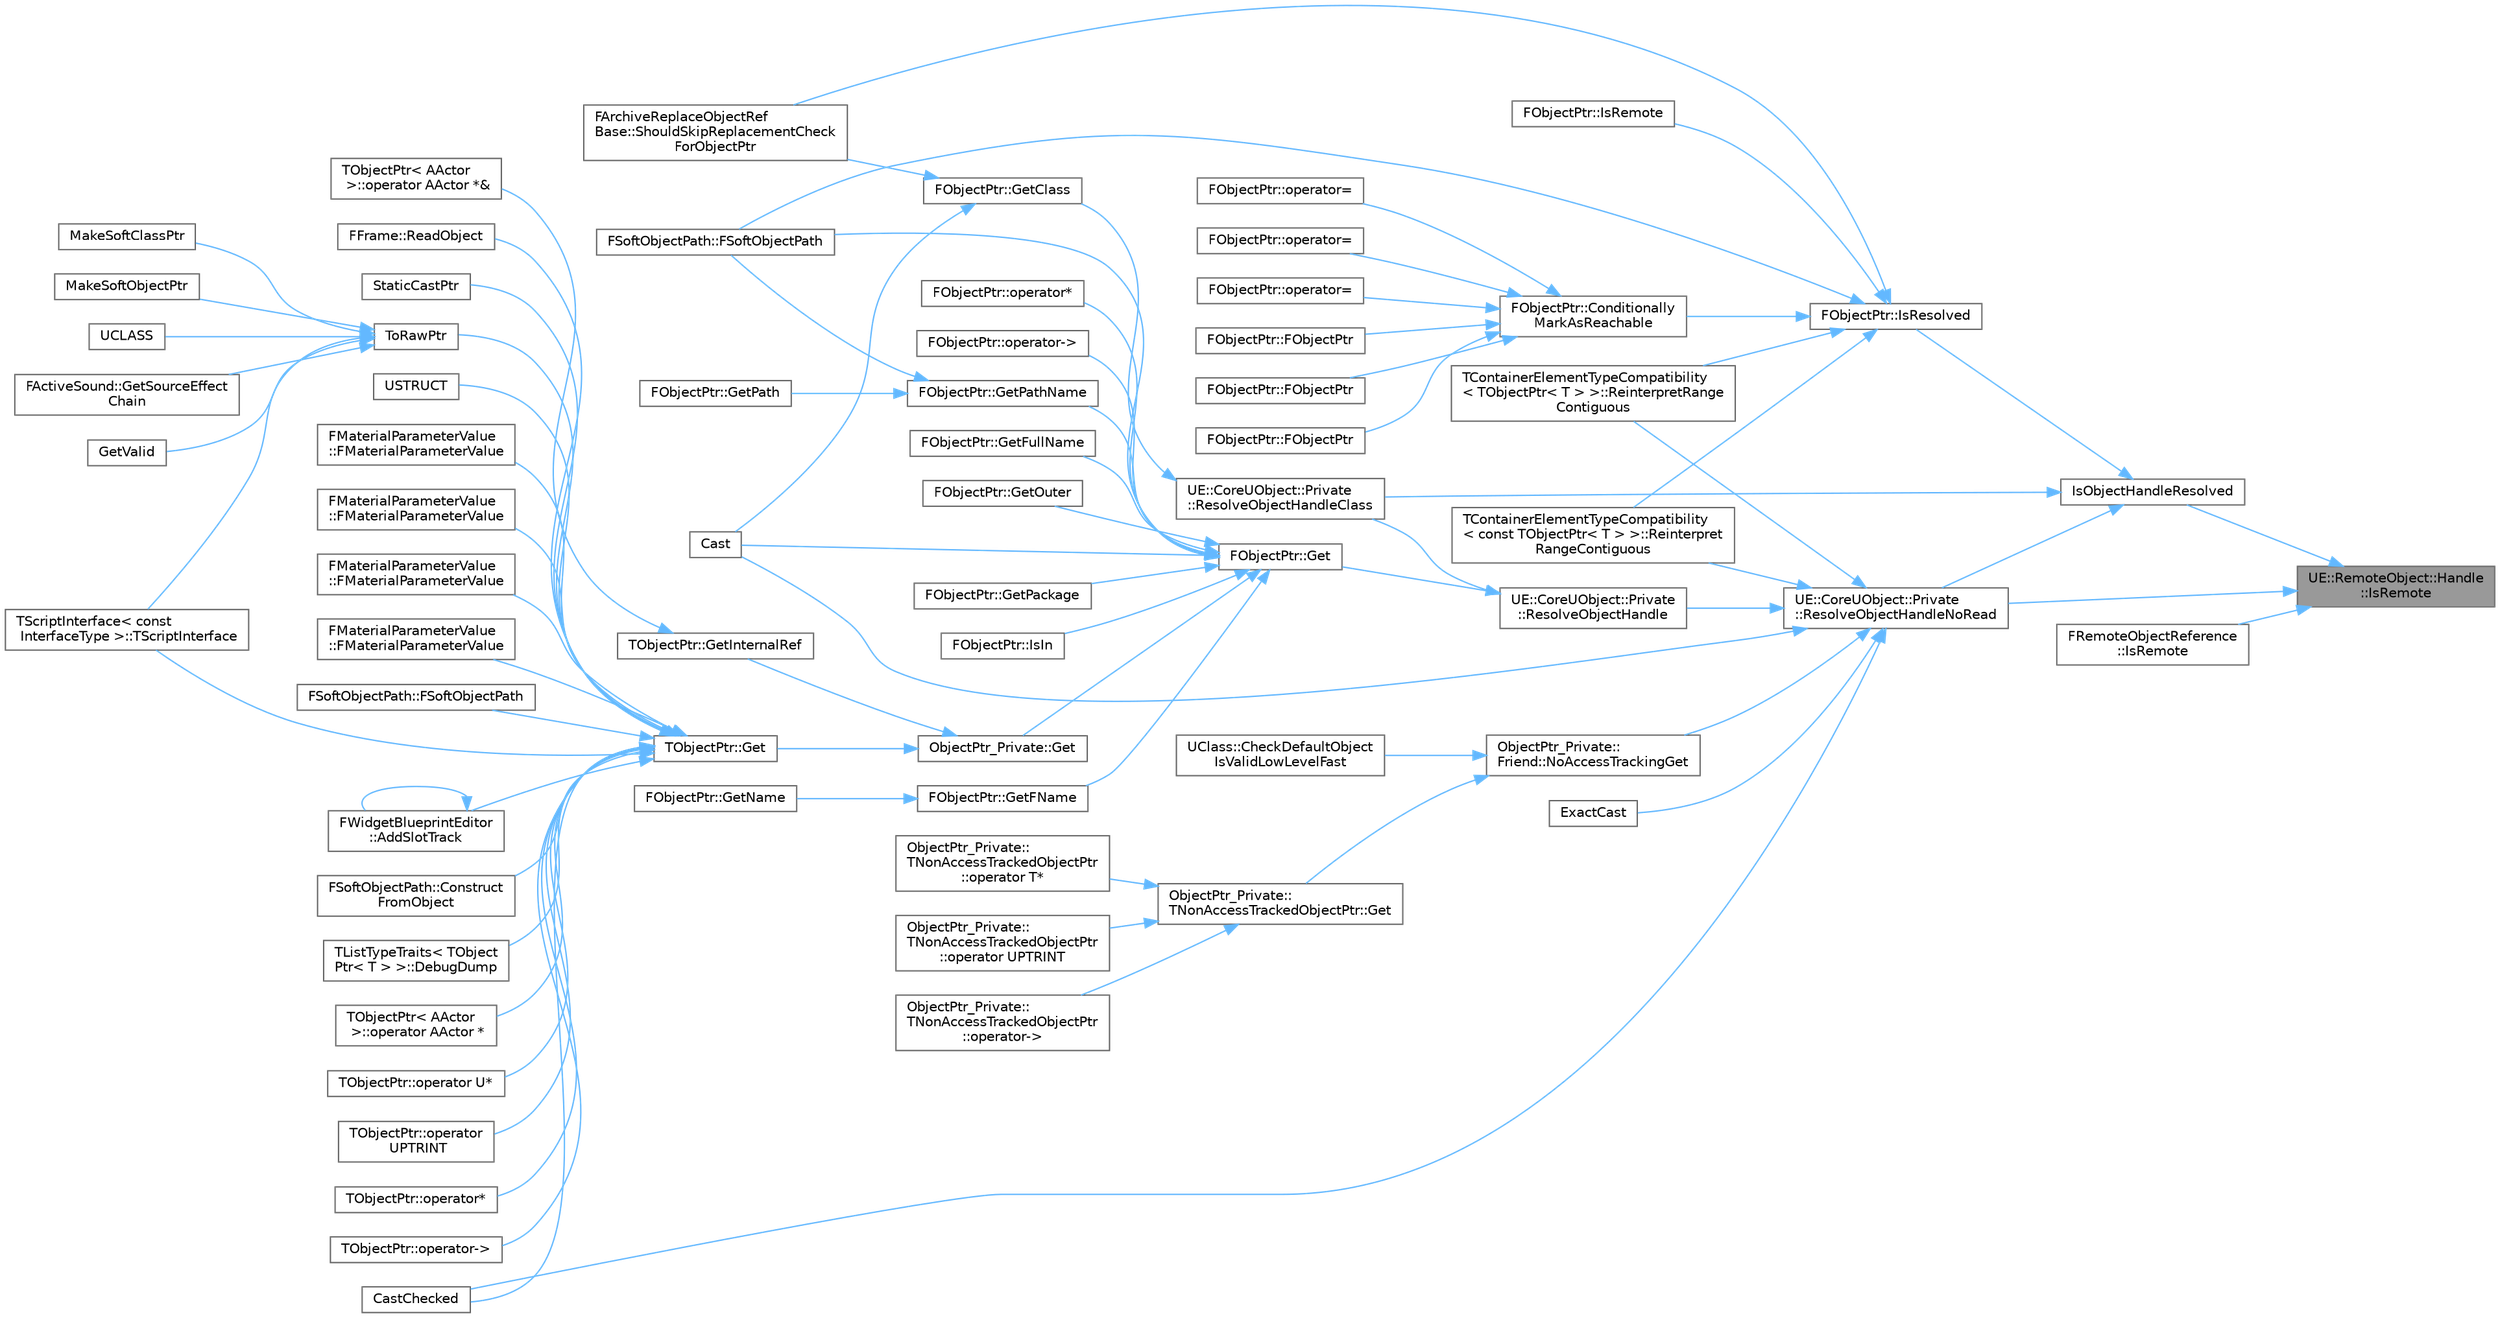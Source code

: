 digraph "UE::RemoteObject::Handle::IsRemote"
{
 // INTERACTIVE_SVG=YES
 // LATEX_PDF_SIZE
  bgcolor="transparent";
  edge [fontname=Helvetica,fontsize=10,labelfontname=Helvetica,labelfontsize=10];
  node [fontname=Helvetica,fontsize=10,shape=box,height=0.2,width=0.4];
  rankdir="RL";
  Node1 [id="Node000001",label="UE::RemoteObject::Handle\l::IsRemote",height=0.2,width=0.4,color="gray40", fillcolor="grey60", style="filled", fontcolor="black",tooltip="Checks if an object associated with the specified unique id is remote."];
  Node1 -> Node2 [id="edge1_Node000001_Node000002",dir="back",color="steelblue1",style="solid",tooltip=" "];
  Node2 [id="Node000002",label="IsObjectHandleResolved",height=0.2,width=0.4,color="grey40", fillcolor="white", style="filled",URL="$de/d34/ObjectHandle_8h.html#af3091d584a4fe1e738c80d0a9e4f13f6",tooltip=" "];
  Node2 -> Node3 [id="edge2_Node000002_Node000003",dir="back",color="steelblue1",style="solid",tooltip=" "];
  Node3 [id="Node000003",label="FObjectPtr::IsResolved",height=0.2,width=0.4,color="grey40", fillcolor="white", style="filled",URL="$d7/d0d/structFObjectPtr.html#a72fc18e692b70b503542e3252dd44d50",tooltip=" "];
  Node3 -> Node4 [id="edge3_Node000003_Node000004",dir="back",color="steelblue1",style="solid",tooltip=" "];
  Node4 [id="Node000004",label="FSoftObjectPath::FSoftObjectPath",height=0.2,width=0.4,color="grey40", fillcolor="white", style="filled",URL="$d7/d47/structFSoftObjectPath.html#a8ab5be125d4e10b2445a4c73695e6e81",tooltip=" "];
  Node3 -> Node5 [id="edge4_Node000003_Node000005",dir="back",color="steelblue1",style="solid",tooltip=" "];
  Node5 [id="Node000005",label="FObjectPtr::Conditionally\lMarkAsReachable",height=0.2,width=0.4,color="grey40", fillcolor="white", style="filled",URL="$d7/d0d/structFObjectPtr.html#a5d271398c64e0381d5774227f63cfe53",tooltip=" "];
  Node5 -> Node6 [id="edge5_Node000005_Node000006",dir="back",color="steelblue1",style="solid",tooltip=" "];
  Node6 [id="Node000006",label="FObjectPtr::FObjectPtr",height=0.2,width=0.4,color="grey40", fillcolor="white", style="filled",URL="$d7/d0d/structFObjectPtr.html#aadbab10e0a5e4709a0222ca8bec79a25",tooltip=" "];
  Node5 -> Node7 [id="edge6_Node000005_Node000007",dir="back",color="steelblue1",style="solid",tooltip=" "];
  Node7 [id="Node000007",label="FObjectPtr::FObjectPtr",height=0.2,width=0.4,color="grey40", fillcolor="white", style="filled",URL="$d7/d0d/structFObjectPtr.html#adea6db9be9cafc4c57b90ebc69756511",tooltip=" "];
  Node5 -> Node8 [id="edge7_Node000005_Node000008",dir="back",color="steelblue1",style="solid",tooltip=" "];
  Node8 [id="Node000008",label="FObjectPtr::FObjectPtr",height=0.2,width=0.4,color="grey40", fillcolor="white", style="filled",URL="$d7/d0d/structFObjectPtr.html#a07498a715f9592d138c01641318aff0c",tooltip=" "];
  Node5 -> Node9 [id="edge8_Node000005_Node000009",dir="back",color="steelblue1",style="solid",tooltip=" "];
  Node9 [id="Node000009",label="FObjectPtr::operator=",height=0.2,width=0.4,color="grey40", fillcolor="white", style="filled",URL="$d7/d0d/structFObjectPtr.html#a43a827b4c6c2f1c75a206b578bba5d90",tooltip=" "];
  Node5 -> Node10 [id="edge9_Node000005_Node000010",dir="back",color="steelblue1",style="solid",tooltip=" "];
  Node10 [id="Node000010",label="FObjectPtr::operator=",height=0.2,width=0.4,color="grey40", fillcolor="white", style="filled",URL="$d7/d0d/structFObjectPtr.html#a464900a6531366f7e245f468843db62e",tooltip=" "];
  Node5 -> Node11 [id="edge10_Node000005_Node000011",dir="back",color="steelblue1",style="solid",tooltip=" "];
  Node11 [id="Node000011",label="FObjectPtr::operator=",height=0.2,width=0.4,color="grey40", fillcolor="white", style="filled",URL="$d7/d0d/structFObjectPtr.html#a5d3a1b261980fef714cbf4f7fcee05ec",tooltip=" "];
  Node3 -> Node12 [id="edge11_Node000003_Node000012",dir="back",color="steelblue1",style="solid",tooltip=" "];
  Node12 [id="Node000012",label="FObjectPtr::IsRemote",height=0.2,width=0.4,color="grey40", fillcolor="white", style="filled",URL="$d7/d0d/structFObjectPtr.html#a3b5469f7ec7af1f89f9f1fb510fb34fa",tooltip="FObjectPtr::IsRemote is only used when UE_WITH_REMOTE_OBJECT_HANDLE is true, and is mutually exclusiv..."];
  Node3 -> Node13 [id="edge12_Node000003_Node000013",dir="back",color="steelblue1",style="solid",tooltip=" "];
  Node13 [id="Node000013",label="TContainerElementTypeCompatibility\l\< const TObjectPtr\< T \> \>::Reinterpret\lRangeContiguous",height=0.2,width=0.4,color="grey40", fillcolor="white", style="filled",URL="$d5/d3e/structTContainerElementTypeCompatibility_3_01const_01TObjectPtr_3_01T_01_4_01_4.html#a161e120af90da864f622169b6917f6a2",tooltip=" "];
  Node3 -> Node14 [id="edge13_Node000003_Node000014",dir="back",color="steelblue1",style="solid",tooltip=" "];
  Node14 [id="Node000014",label="TContainerElementTypeCompatibility\l\< TObjectPtr\< T \> \>::ReinterpretRange\lContiguous",height=0.2,width=0.4,color="grey40", fillcolor="white", style="filled",URL="$d6/d0d/structTContainerElementTypeCompatibility_3_01TObjectPtr_3_01T_01_4_01_4.html#a79cf1a5b293bc753088dfd79bb6a4ab0",tooltip=" "];
  Node3 -> Node15 [id="edge14_Node000003_Node000015",dir="back",color="steelblue1",style="solid",tooltip=" "];
  Node15 [id="Node000015",label="FArchiveReplaceObjectRef\lBase::ShouldSkipReplacementCheck\lForObjectPtr",height=0.2,width=0.4,color="grey40", fillcolor="white", style="filled",URL="$d1/d90/classFArchiveReplaceObjectRefBase.html#ab759b6524120d388df84ed4c8b525af1",tooltip=" "];
  Node2 -> Node16 [id="edge15_Node000002_Node000016",dir="back",color="steelblue1",style="solid",tooltip=" "];
  Node16 [id="Node000016",label="UE::CoreUObject::Private\l::ResolveObjectHandleClass",height=0.2,width=0.4,color="grey40", fillcolor="white", style="filled",URL="$d9/d98/namespaceUE_1_1CoreUObject_1_1Private.html#aba52ac982482f6a70e0cd9d4da2b8bfc",tooltip=" "];
  Node16 -> Node17 [id="edge16_Node000016_Node000017",dir="back",color="steelblue1",style="solid",tooltip=" "];
  Node17 [id="Node000017",label="FObjectPtr::GetClass",height=0.2,width=0.4,color="grey40", fillcolor="white", style="filled",URL="$d7/d0d/structFObjectPtr.html#a7e8d663ee5afd4e78258d79e3785379b",tooltip=" "];
  Node17 -> Node18 [id="edge17_Node000017_Node000018",dir="back",color="steelblue1",style="solid",tooltip=" "];
  Node18 [id="Node000018",label="Cast",height=0.2,width=0.4,color="grey40", fillcolor="white", style="filled",URL="$d4/d55/Casts_8h.html#ae8075a18b9eb33bd2ccb92c75f253c90",tooltip=" "];
  Node17 -> Node15 [id="edge18_Node000017_Node000015",dir="back",color="steelblue1",style="solid",tooltip=" "];
  Node2 -> Node19 [id="edge19_Node000002_Node000019",dir="back",color="steelblue1",style="solid",tooltip=" "];
  Node19 [id="Node000019",label="UE::CoreUObject::Private\l::ResolveObjectHandleNoRead",height=0.2,width=0.4,color="grey40", fillcolor="white", style="filled",URL="$d9/d98/namespaceUE_1_1CoreUObject_1_1Private.html#a2ceee97798c503a5b003271969f9cc56",tooltip=" "];
  Node19 -> Node18 [id="edge20_Node000019_Node000018",dir="back",color="steelblue1",style="solid",tooltip=" "];
  Node19 -> Node20 [id="edge21_Node000019_Node000020",dir="back",color="steelblue1",style="solid",tooltip=" "];
  Node20 [id="Node000020",label="CastChecked",height=0.2,width=0.4,color="grey40", fillcolor="white", style="filled",URL="$d4/d55/Casts_8h.html#a6179024f682e78f98f7cfd82c1fdac31",tooltip=" "];
  Node19 -> Node21 [id="edge22_Node000019_Node000021",dir="back",color="steelblue1",style="solid",tooltip=" "];
  Node21 [id="Node000021",label="ExactCast",height=0.2,width=0.4,color="grey40", fillcolor="white", style="filled",URL="$d4/d55/Casts_8h.html#a379def8cb2fe04993cf68b174b182999",tooltip=" "];
  Node19 -> Node22 [id="edge23_Node000019_Node000022",dir="back",color="steelblue1",style="solid",tooltip=" "];
  Node22 [id="Node000022",label="ObjectPtr_Private::\lFriend::NoAccessTrackingGet",height=0.2,width=0.4,color="grey40", fillcolor="white", style="filled",URL="$d1/db5/structObjectPtr__Private_1_1Friend.html#af2ef53df17847a10a3a2dd59b674abfb",tooltip=" "];
  Node22 -> Node23 [id="edge24_Node000022_Node000023",dir="back",color="steelblue1",style="solid",tooltip=" "];
  Node23 [id="Node000023",label="UClass::CheckDefaultObject\lIsValidLowLevelFast",height=0.2,width=0.4,color="grey40", fillcolor="white", style="filled",URL="$d4/d77/classUClass.html#a82c59270da3cef8d1962c1361a4d5b7d",tooltip="Checks if the class default object is valid (not null and its address is a properly aligned pointer)"];
  Node22 -> Node24 [id="edge25_Node000022_Node000024",dir="back",color="steelblue1",style="solid",tooltip=" "];
  Node24 [id="Node000024",label="ObjectPtr_Private::\lTNonAccessTrackedObjectPtr::Get",height=0.2,width=0.4,color="grey40", fillcolor="white", style="filled",URL="$df/d8a/classObjectPtr__Private_1_1TNonAccessTrackedObjectPtr.html#ac5f292c37704b650712b7260faf11bdd",tooltip=" "];
  Node24 -> Node25 [id="edge26_Node000024_Node000025",dir="back",color="steelblue1",style="solid",tooltip=" "];
  Node25 [id="Node000025",label="ObjectPtr_Private::\lTNonAccessTrackedObjectPtr\l::operator T*",height=0.2,width=0.4,color="grey40", fillcolor="white", style="filled",URL="$df/d8a/classObjectPtr__Private_1_1TNonAccessTrackedObjectPtr.html#af16ff7475e0b52581cdbf03ebd7a9908",tooltip=" "];
  Node24 -> Node26 [id="edge27_Node000024_Node000026",dir="back",color="steelblue1",style="solid",tooltip=" "];
  Node26 [id="Node000026",label="ObjectPtr_Private::\lTNonAccessTrackedObjectPtr\l::operator UPTRINT",height=0.2,width=0.4,color="grey40", fillcolor="white", style="filled",URL="$df/d8a/classObjectPtr__Private_1_1TNonAccessTrackedObjectPtr.html#a6440f0dc3fd66ea5a021df7df8704502",tooltip=" "];
  Node24 -> Node27 [id="edge28_Node000024_Node000027",dir="back",color="steelblue1",style="solid",tooltip=" "];
  Node27 [id="Node000027",label="ObjectPtr_Private::\lTNonAccessTrackedObjectPtr\l::operator-\>",height=0.2,width=0.4,color="grey40", fillcolor="white", style="filled",URL="$df/d8a/classObjectPtr__Private_1_1TNonAccessTrackedObjectPtr.html#afa8ca06389a89b3b35c0cf26b729d38d",tooltip=" "];
  Node19 -> Node13 [id="edge29_Node000019_Node000013",dir="back",color="steelblue1",style="solid",tooltip=" "];
  Node19 -> Node14 [id="edge30_Node000019_Node000014",dir="back",color="steelblue1",style="solid",tooltip=" "];
  Node19 -> Node28 [id="edge31_Node000019_Node000028",dir="back",color="steelblue1",style="solid",tooltip=" "];
  Node28 [id="Node000028",label="UE::CoreUObject::Private\l::ResolveObjectHandle",height=0.2,width=0.4,color="grey40", fillcolor="white", style="filled",URL="$d9/d98/namespaceUE_1_1CoreUObject_1_1Private.html#a745deda04ce0a419e649330f978ccefe",tooltip=" "];
  Node28 -> Node29 [id="edge32_Node000028_Node000029",dir="back",color="steelblue1",style="solid",tooltip=" "];
  Node29 [id="Node000029",label="FObjectPtr::Get",height=0.2,width=0.4,color="grey40", fillcolor="white", style="filled",URL="$d7/d0d/structFObjectPtr.html#a05ba2fa0f019cad9fcd6304385ba5724",tooltip=" "];
  Node29 -> Node4 [id="edge33_Node000029_Node000004",dir="back",color="steelblue1",style="solid",tooltip=" "];
  Node29 -> Node18 [id="edge34_Node000029_Node000018",dir="back",color="steelblue1",style="solid",tooltip=" "];
  Node29 -> Node30 [id="edge35_Node000029_Node000030",dir="back",color="steelblue1",style="solid",tooltip=" "];
  Node30 [id="Node000030",label="ObjectPtr_Private::Get",height=0.2,width=0.4,color="grey40", fillcolor="white", style="filled",URL="$d6/de0/namespaceObjectPtr__Private.html#a16c240bb701b8e7d3d05cf586cc922cc",tooltip="Resolve and return the underlying reference."];
  Node30 -> Node31 [id="edge36_Node000030_Node000031",dir="back",color="steelblue1",style="solid",tooltip=" "];
  Node31 [id="Node000031",label="TObjectPtr::Get",height=0.2,width=0.4,color="grey40", fillcolor="white", style="filled",URL="$d4/d0b/structTObjectPtr.html#aaaac764c657d4d701ca5a81446d4e1b3",tooltip=" "];
  Node31 -> Node32 [id="edge37_Node000031_Node000032",dir="back",color="steelblue1",style="solid",tooltip=" "];
  Node32 [id="Node000032",label="FMaterialParameterValue\l::FMaterialParameterValue",height=0.2,width=0.4,color="grey40", fillcolor="white", style="filled",URL="$d0/d9c/structFMaterialParameterValue.html#ae26bbd1ef5892543f141910a3a9a5d67",tooltip=" "];
  Node31 -> Node33 [id="edge38_Node000031_Node000033",dir="back",color="steelblue1",style="solid",tooltip=" "];
  Node33 [id="Node000033",label="FMaterialParameterValue\l::FMaterialParameterValue",height=0.2,width=0.4,color="grey40", fillcolor="white", style="filled",URL="$d0/d9c/structFMaterialParameterValue.html#aff69d7b38e612565fd87a4345b3df0b5",tooltip=" "];
  Node31 -> Node34 [id="edge39_Node000031_Node000034",dir="back",color="steelblue1",style="solid",tooltip=" "];
  Node34 [id="Node000034",label="FMaterialParameterValue\l::FMaterialParameterValue",height=0.2,width=0.4,color="grey40", fillcolor="white", style="filled",URL="$d0/d9c/structFMaterialParameterValue.html#aa8ade32838d07de662ab0af99c24752c",tooltip=" "];
  Node31 -> Node35 [id="edge40_Node000031_Node000035",dir="back",color="steelblue1",style="solid",tooltip=" "];
  Node35 [id="Node000035",label="FMaterialParameterValue\l::FMaterialParameterValue",height=0.2,width=0.4,color="grey40", fillcolor="white", style="filled",URL="$d0/d9c/structFMaterialParameterValue.html#acff199fb7e591fd9f4b9764c1405a507",tooltip=" "];
  Node31 -> Node36 [id="edge41_Node000031_Node000036",dir="back",color="steelblue1",style="solid",tooltip=" "];
  Node36 [id="Node000036",label="FSoftObjectPath::FSoftObjectPath",height=0.2,width=0.4,color="grey40", fillcolor="white", style="filled",URL="$d7/d47/structFSoftObjectPath.html#a1ac65e0576fd8053026f3027674e31a2",tooltip=" "];
  Node31 -> Node37 [id="edge42_Node000031_Node000037",dir="back",color="steelblue1",style="solid",tooltip=" "];
  Node37 [id="Node000037",label="TScriptInterface\< const\l InterfaceType \>::TScriptInterface",height=0.2,width=0.4,color="grey40", fillcolor="white", style="filled",URL="$dd/d73/classTScriptInterface.html#a43f111e4836ea6ce4f5dd40e00d1c0b0",tooltip=" "];
  Node31 -> Node38 [id="edge43_Node000031_Node000038",dir="back",color="steelblue1",style="solid",tooltip=" "];
  Node38 [id="Node000038",label="FWidgetBlueprintEditor\l::AddSlotTrack",height=0.2,width=0.4,color="grey40", fillcolor="white", style="filled",URL="$d6/de0/classFWidgetBlueprintEditor.html#a5d898dafc466a96f082e55da63e2fff1",tooltip="Add an animation track for the supplied slot to the current animation."];
  Node38 -> Node38 [id="edge44_Node000038_Node000038",dir="back",color="steelblue1",style="solid",tooltip=" "];
  Node31 -> Node20 [id="edge45_Node000031_Node000020",dir="back",color="steelblue1",style="solid",tooltip=" "];
  Node31 -> Node39 [id="edge46_Node000031_Node000039",dir="back",color="steelblue1",style="solid",tooltip=" "];
  Node39 [id="Node000039",label="FSoftObjectPath::Construct\lFromObject",height=0.2,width=0.4,color="grey40", fillcolor="white", style="filled",URL="$d7/d47/structFSoftObjectPath.html#acf6d205e94562c0ff350535a70b48592",tooltip=" "];
  Node31 -> Node40 [id="edge47_Node000031_Node000040",dir="back",color="steelblue1",style="solid",tooltip=" "];
  Node40 [id="Node000040",label="TListTypeTraits\< TObject\lPtr\< T \> \>::DebugDump",height=0.2,width=0.4,color="grey40", fillcolor="white", style="filled",URL="$da/ded/structTListTypeTraits_3_01TObjectPtr_3_01T_01_4_01_4.html#a05ce39f1a72208f323da0f787598e3f9",tooltip=" "];
  Node31 -> Node41 [id="edge48_Node000031_Node000041",dir="back",color="steelblue1",style="solid",tooltip=" "];
  Node41 [id="Node000041",label="TObjectPtr\< AActor\l \>::operator AActor *",height=0.2,width=0.4,color="grey40", fillcolor="white", style="filled",URL="$d4/d0b/structTObjectPtr.html#a51f9b1fe497d32dc5987428a4a34c924",tooltip=" "];
  Node31 -> Node42 [id="edge49_Node000031_Node000042",dir="back",color="steelblue1",style="solid",tooltip=" "];
  Node42 [id="Node000042",label="TObjectPtr::operator U*",height=0.2,width=0.4,color="grey40", fillcolor="white", style="filled",URL="$d4/d0b/structTObjectPtr.html#ad3b77f3d26eee662979e8164c2b528d9",tooltip=" "];
  Node31 -> Node43 [id="edge50_Node000031_Node000043",dir="back",color="steelblue1",style="solid",tooltip=" "];
  Node43 [id="Node000043",label="TObjectPtr::operator\l UPTRINT",height=0.2,width=0.4,color="grey40", fillcolor="white", style="filled",URL="$d4/d0b/structTObjectPtr.html#ad2dce3dc598dcef42a1b8674cff255a1",tooltip=" "];
  Node31 -> Node44 [id="edge51_Node000031_Node000044",dir="back",color="steelblue1",style="solid",tooltip=" "];
  Node44 [id="Node000044",label="TObjectPtr::operator*",height=0.2,width=0.4,color="grey40", fillcolor="white", style="filled",URL="$d4/d0b/structTObjectPtr.html#af3d2c0738ad7dd628322d1fa524e27e4",tooltip=" "];
  Node31 -> Node45 [id="edge52_Node000031_Node000045",dir="back",color="steelblue1",style="solid",tooltip=" "];
  Node45 [id="Node000045",label="TObjectPtr::operator-\>",height=0.2,width=0.4,color="grey40", fillcolor="white", style="filled",URL="$d4/d0b/structTObjectPtr.html#a54520f213567f8c851bef8e3d3185f24",tooltip=" "];
  Node31 -> Node46 [id="edge53_Node000031_Node000046",dir="back",color="steelblue1",style="solid",tooltip=" "];
  Node46 [id="Node000046",label="FFrame::ReadObject",height=0.2,width=0.4,color="grey40", fillcolor="white", style="filled",URL="$d0/d68/structFFrame.html#a98f9bf992cbde0d7e54ab3b7a2ae601b",tooltip=" "];
  Node31 -> Node47 [id="edge54_Node000031_Node000047",dir="back",color="steelblue1",style="solid",tooltip=" "];
  Node47 [id="Node000047",label="StaticCastPtr",height=0.2,width=0.4,color="grey40", fillcolor="white", style="filled",URL="$d6/d75/ObjectPtr_8h.html#a4f3a893e9eb31d7628fe723fd97157ee",tooltip=" "];
  Node31 -> Node48 [id="edge55_Node000031_Node000048",dir="back",color="steelblue1",style="solid",tooltip=" "];
  Node48 [id="Node000048",label="ToRawPtr",height=0.2,width=0.4,color="grey40", fillcolor="white", style="filled",URL="$d6/d75/ObjectPtr_8h.html#af0ba8050fb680eab39940b2fc0d96440",tooltip=" "];
  Node48 -> Node37 [id="edge56_Node000048_Node000037",dir="back",color="steelblue1",style="solid",tooltip=" "];
  Node48 -> Node49 [id="edge57_Node000048_Node000049",dir="back",color="steelblue1",style="solid",tooltip=" "];
  Node49 [id="Node000049",label="FActiveSound::GetSourceEffect\lChain",height=0.2,width=0.4,color="grey40", fillcolor="white", style="filled",URL="$d1/d1d/structFActiveSound.html#aba73b51bbdef211c230c86b1bf034fbd",tooltip=" "];
  Node48 -> Node50 [id="edge58_Node000048_Node000050",dir="back",color="steelblue1",style="solid",tooltip=" "];
  Node50 [id="Node000050",label="GetValid",height=0.2,width=0.4,color="grey40", fillcolor="white", style="filled",URL="$d6/d75/ObjectPtr_8h.html#a1efc504743d2cfb21347e9831513d038",tooltip="Returns a pointer to a valid object if the Test object passes IsValid() tests, otherwise null."];
  Node48 -> Node51 [id="edge59_Node000048_Node000051",dir="back",color="steelblue1",style="solid",tooltip=" "];
  Node51 [id="Node000051",label="MakeSoftClassPtr",height=0.2,width=0.4,color="grey40", fillcolor="white", style="filled",URL="$d8/d46/SoftObjectPtr_8h.html#ad2793487dd8ff8e38fbc20e9f1377dba",tooltip=" "];
  Node48 -> Node52 [id="edge60_Node000048_Node000052",dir="back",color="steelblue1",style="solid",tooltip=" "];
  Node52 [id="Node000052",label="MakeSoftObjectPtr",height=0.2,width=0.4,color="grey40", fillcolor="white", style="filled",URL="$d8/d46/SoftObjectPtr_8h.html#a5bd391af98e3de31e18df63669e2e187",tooltip=" "];
  Node48 -> Node53 [id="edge61_Node000048_Node000053",dir="back",color="steelblue1",style="solid",tooltip=" "];
  Node53 [id="Node000053",label="UCLASS",height=0.2,width=0.4,color="grey40", fillcolor="white", style="filled",URL="$d0/d43/Actor_8h.html#a423673fc0112544852d21aa5fa46cd19",tooltip="Actor is the base class for an Object that can be placed or spawned in a level."];
  Node31 -> Node54 [id="edge62_Node000031_Node000054",dir="back",color="steelblue1",style="solid",tooltip=" "];
  Node54 [id="Node000054",label="USTRUCT",height=0.2,width=0.4,color="grey40", fillcolor="white", style="filled",URL="$d6/da1/StructUtils_2SharedStruct_8h.html#a630f4154ed37d37254fe38d6da615fb1",tooltip="FSharedStruct works similarly as a TSharedPtr<FInstancedStruct> but avoids the double pointer indirec..."];
  Node30 -> Node55 [id="edge63_Node000030_Node000055",dir="back",color="steelblue1",style="solid",tooltip=" "];
  Node55 [id="Node000055",label="TObjectPtr::GetInternalRef",height=0.2,width=0.4,color="grey40", fillcolor="white", style="filled",URL="$d4/d0b/structTObjectPtr.html#a0981e69972a8db13b1f2d93d2d9570eb",tooltip=" "];
  Node55 -> Node56 [id="edge64_Node000055_Node000056",dir="back",color="steelblue1",style="solid",tooltip=" "];
  Node56 [id="Node000056",label="TObjectPtr\< AActor\l \>::operator AActor *&",height=0.2,width=0.4,color="grey40", fillcolor="white", style="filled",URL="$d4/d0b/structTObjectPtr.html#a979808926308651280788fe6a9457000",tooltip=" "];
  Node29 -> Node57 [id="edge65_Node000029_Node000057",dir="back",color="steelblue1",style="solid",tooltip=" "];
  Node57 [id="Node000057",label="FObjectPtr::GetFName",height=0.2,width=0.4,color="grey40", fillcolor="white", style="filled",URL="$d7/d0d/structFObjectPtr.html#abbb3147b95365bbf9abfb874be8ed47c",tooltip=" "];
  Node57 -> Node58 [id="edge66_Node000057_Node000058",dir="back",color="steelblue1",style="solid",tooltip=" "];
  Node58 [id="Node000058",label="FObjectPtr::GetName",height=0.2,width=0.4,color="grey40", fillcolor="white", style="filled",URL="$d7/d0d/structFObjectPtr.html#ada37f9326fb7edcf14284e22e8ecd912",tooltip=" "];
  Node29 -> Node59 [id="edge67_Node000029_Node000059",dir="back",color="steelblue1",style="solid",tooltip=" "];
  Node59 [id="Node000059",label="FObjectPtr::GetFullName",height=0.2,width=0.4,color="grey40", fillcolor="white", style="filled",URL="$d7/d0d/structFObjectPtr.html#ae77b124d69763571cb66a0e424ed2c7a",tooltip="Returns the fully qualified pathname for this object as well as the name of the class,..."];
  Node29 -> Node60 [id="edge68_Node000029_Node000060",dir="back",color="steelblue1",style="solid",tooltip=" "];
  Node60 [id="Node000060",label="FObjectPtr::GetOuter",height=0.2,width=0.4,color="grey40", fillcolor="white", style="filled",URL="$d7/d0d/structFObjectPtr.html#a2b597ce2b33dab6576b1f15212e78355",tooltip=" "];
  Node29 -> Node61 [id="edge69_Node000029_Node000061",dir="back",color="steelblue1",style="solid",tooltip=" "];
  Node61 [id="Node000061",label="FObjectPtr::GetPackage",height=0.2,width=0.4,color="grey40", fillcolor="white", style="filled",URL="$d7/d0d/structFObjectPtr.html#a289dc4bf8ddbabf35aae40991d221607",tooltip=" "];
  Node29 -> Node62 [id="edge70_Node000029_Node000062",dir="back",color="steelblue1",style="solid",tooltip=" "];
  Node62 [id="Node000062",label="FObjectPtr::GetPathName",height=0.2,width=0.4,color="grey40", fillcolor="white", style="filled",URL="$d7/d0d/structFObjectPtr.html#aeb6fe7f0d75c0e60d2185846fa3beed1",tooltip=" "];
  Node62 -> Node4 [id="edge71_Node000062_Node000004",dir="back",color="steelblue1",style="solid",tooltip=" "];
  Node62 -> Node63 [id="edge72_Node000062_Node000063",dir="back",color="steelblue1",style="solid",tooltip=" "];
  Node63 [id="Node000063",label="FObjectPtr::GetPath",height=0.2,width=0.4,color="grey40", fillcolor="white", style="filled",URL="$d7/d0d/structFObjectPtr.html#a24aa3572fce5ea4d77e8e543388559dd",tooltip=" "];
  Node29 -> Node64 [id="edge73_Node000029_Node000064",dir="back",color="steelblue1",style="solid",tooltip=" "];
  Node64 [id="Node000064",label="FObjectPtr::IsIn",height=0.2,width=0.4,color="grey40", fillcolor="white", style="filled",URL="$d7/d0d/structFObjectPtr.html#a220d302aa839fc37dacc237d563b62c1",tooltip=" "];
  Node29 -> Node65 [id="edge74_Node000029_Node000065",dir="back",color="steelblue1",style="solid",tooltip=" "];
  Node65 [id="Node000065",label="FObjectPtr::operator*",height=0.2,width=0.4,color="grey40", fillcolor="white", style="filled",URL="$d7/d0d/structFObjectPtr.html#af5f7d9720831741120b19246122b4484",tooltip=" "];
  Node29 -> Node66 [id="edge75_Node000029_Node000066",dir="back",color="steelblue1",style="solid",tooltip=" "];
  Node66 [id="Node000066",label="FObjectPtr::operator-\>",height=0.2,width=0.4,color="grey40", fillcolor="white", style="filled",URL="$d7/d0d/structFObjectPtr.html#af3705e0df0ccb91639e480ed2f08f74b",tooltip=" "];
  Node28 -> Node16 [id="edge76_Node000028_Node000016",dir="back",color="steelblue1",style="solid",tooltip=" "];
  Node1 -> Node67 [id="edge77_Node000001_Node000067",dir="back",color="steelblue1",style="solid",tooltip=" "];
  Node67 [id="Node000067",label="FRemoteObjectReference\l::IsRemote",height=0.2,width=0.4,color="grey40", fillcolor="white", style="filled",URL="$de/d9d/structFRemoteObjectReference.html#aa2086cb1a5ec2e266a63f35c87b02175",tooltip=" "];
  Node1 -> Node19 [id="edge78_Node000001_Node000019",dir="back",color="steelblue1",style="solid",tooltip=" "];
}
